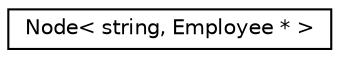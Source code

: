 digraph "Graphical Class Hierarchy"
{
  edge [fontname="Helvetica",fontsize="10",labelfontname="Helvetica",labelfontsize="10"];
  node [fontname="Helvetica",fontsize="10",shape=record];
  rankdir="LR";
  Node1 [label="Node\< string, Employee * \>",height=0.2,width=0.4,color="black", fillcolor="white", style="filled",URL="$classNode.html"];
}
